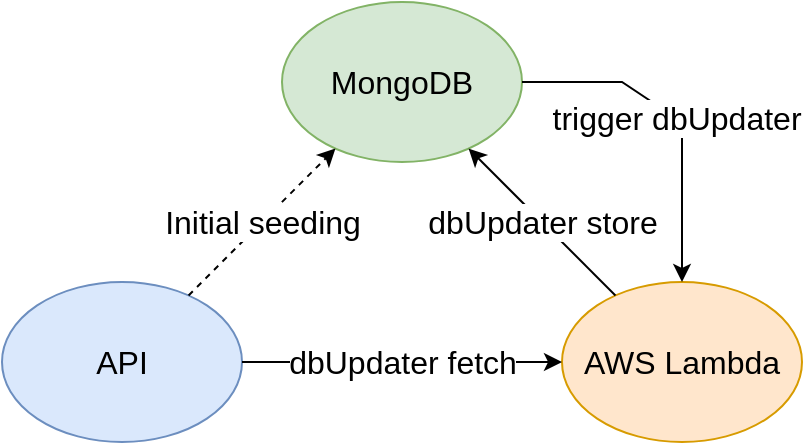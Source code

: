 <mxfile version="20.8.13" type="device"><diagram name="Page-1" id="h_PMKQRPGGujavp-YWGC"><mxGraphModel dx="1140" dy="795" grid="1" gridSize="10" guides="1" tooltips="1" connect="1" arrows="1" fold="1" page="1" pageScale="1" pageWidth="1600" pageHeight="900" math="0" shadow="0"><root><mxCell id="0"/><mxCell id="1" parent="0"/><mxCell id="SilWik5Jt63CoUpoXUNl-1" value="MongoDB" style="ellipse;whiteSpace=wrap;html=1;fontSize=16;fillColor=#d5e8d4;strokeColor=#82b366;" vertex="1" parent="1"><mxGeometry x="450" y="240" width="120" height="80" as="geometry"/></mxCell><mxCell id="SilWik5Jt63CoUpoXUNl-2" value="AWS Lambda" style="ellipse;whiteSpace=wrap;html=1;fontSize=16;fillColor=#ffe6cc;strokeColor=#d79b00;" vertex="1" parent="1"><mxGeometry x="590" y="380" width="120" height="80" as="geometry"/></mxCell><mxCell id="SilWik5Jt63CoUpoXUNl-3" value="API" style="ellipse;whiteSpace=wrap;html=1;fontSize=16;fillColor=#dae8fc;strokeColor=#6c8ebf;" vertex="1" parent="1"><mxGeometry x="310" y="380" width="120" height="80" as="geometry"/></mxCell><mxCell id="SilWik5Jt63CoUpoXUNl-5" value="Initial seeding" style="endArrow=classic;html=1;rounded=0;fontSize=16;dashed=1;" edge="1" parent="1" source="SilWik5Jt63CoUpoXUNl-3" target="SilWik5Jt63CoUpoXUNl-1"><mxGeometry width="50" height="50" relative="1" as="geometry"><mxPoint x="540" y="440" as="sourcePoint"/><mxPoint x="590" y="390" as="targetPoint"/></mxGeometry></mxCell><mxCell id="SilWik5Jt63CoUpoXUNl-6" value="dbUpdater store" style="endArrow=classic;html=1;rounded=0;fontSize=16;" edge="1" parent="1" source="SilWik5Jt63CoUpoXUNl-2" target="SilWik5Jt63CoUpoXUNl-1"><mxGeometry width="50" height="50" relative="1" as="geometry"><mxPoint x="540" y="440" as="sourcePoint"/><mxPoint x="590" y="390" as="targetPoint"/></mxGeometry></mxCell><mxCell id="SilWik5Jt63CoUpoXUNl-7" value="dbUpdater fetch" style="endArrow=classic;html=1;rounded=0;fontSize=16;" edge="1" parent="1" source="SilWik5Jt63CoUpoXUNl-3" target="SilWik5Jt63CoUpoXUNl-2"><mxGeometry width="50" height="50" relative="1" as="geometry"><mxPoint x="540" y="440" as="sourcePoint"/><mxPoint x="590" y="390" as="targetPoint"/></mxGeometry></mxCell><mxCell id="SilWik5Jt63CoUpoXUNl-10" value="trigger dbUpdater" style="endArrow=classic;html=1;rounded=0;fontSize=16;" edge="1" parent="1" source="SilWik5Jt63CoUpoXUNl-1" target="SilWik5Jt63CoUpoXUNl-2"><mxGeometry width="50" height="50" relative="1" as="geometry"><mxPoint x="540" y="440" as="sourcePoint"/><mxPoint x="680" y="340" as="targetPoint"/><Array as="points"><mxPoint x="620" y="280"/><mxPoint x="650" y="300"/></Array></mxGeometry></mxCell></root></mxGraphModel></diagram></mxfile>